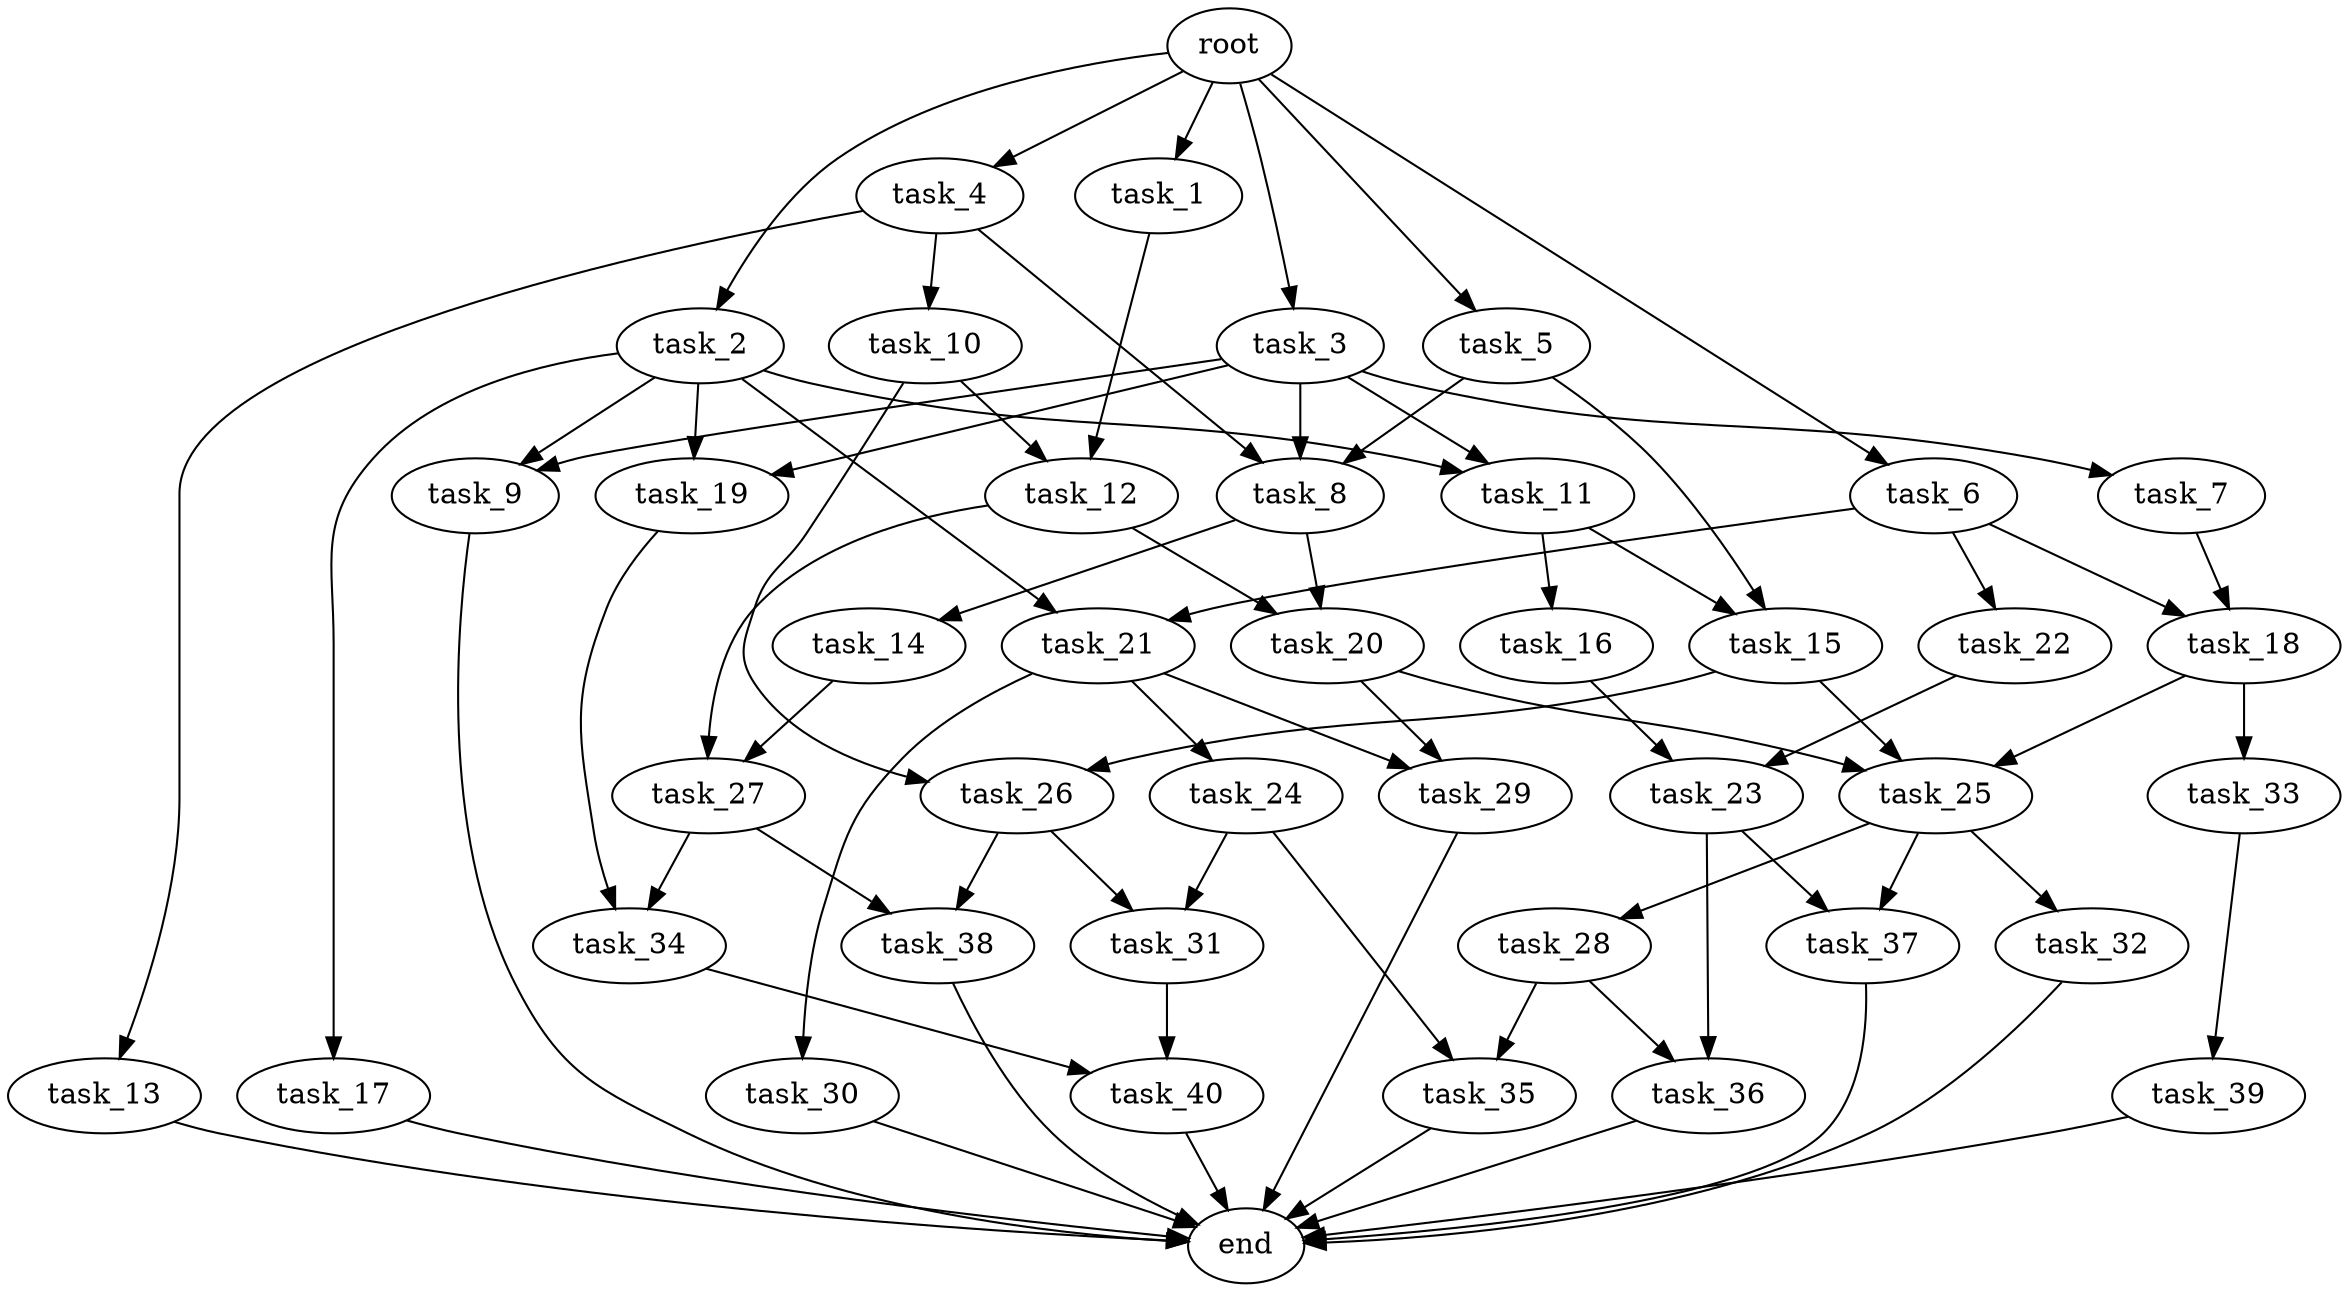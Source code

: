 digraph G {
  root [size="0.000000e+00"];
  task_1 [size="1.213709e+09"];
  task_2 [size="3.630825e+10"];
  task_3 [size="3.240095e+10"];
  task_4 [size="2.392496e+10"];
  task_5 [size="4.129317e+10"];
  task_6 [size="3.006833e+09"];
  task_7 [size="3.217195e+10"];
  task_8 [size="9.434553e+10"];
  task_9 [size="6.072488e+10"];
  task_10 [size="2.504578e+10"];
  task_11 [size="5.820465e+10"];
  task_12 [size="7.040832e+10"];
  task_13 [size="8.632439e+10"];
  task_14 [size="4.319992e+10"];
  task_15 [size="1.483550e+10"];
  task_16 [size="5.376315e+09"];
  task_17 [size="5.865433e+09"];
  task_18 [size="1.380344e+10"];
  task_19 [size="8.812465e+10"];
  task_20 [size="7.210456e+10"];
  task_21 [size="8.101323e+10"];
  task_22 [size="7.063693e+10"];
  task_23 [size="5.391210e+10"];
  task_24 [size="9.169300e+09"];
  task_25 [size="5.070449e+10"];
  task_26 [size="9.206584e+10"];
  task_27 [size="6.526530e+10"];
  task_28 [size="5.133876e+10"];
  task_29 [size="5.965039e+10"];
  task_30 [size="7.670812e+10"];
  task_31 [size="9.681492e+10"];
  task_32 [size="1.493769e+10"];
  task_33 [size="8.906938e+10"];
  task_34 [size="1.408243e+10"];
  task_35 [size="5.309254e+10"];
  task_36 [size="5.008470e+10"];
  task_37 [size="7.012079e+09"];
  task_38 [size="2.621537e+10"];
  task_39 [size="3.248292e+10"];
  task_40 [size="1.360296e+10"];
  end [size="0.000000e+00"];

  root -> task_1 [size="1.000000e-12"];
  root -> task_2 [size="1.000000e-12"];
  root -> task_3 [size="1.000000e-12"];
  root -> task_4 [size="1.000000e-12"];
  root -> task_5 [size="1.000000e-12"];
  root -> task_6 [size="1.000000e-12"];
  task_1 -> task_12 [size="3.520416e+08"];
  task_2 -> task_9 [size="3.036244e+08"];
  task_2 -> task_11 [size="2.910232e+08"];
  task_2 -> task_17 [size="5.865433e+07"];
  task_2 -> task_19 [size="4.406232e+08"];
  task_2 -> task_21 [size="4.050662e+08"];
  task_3 -> task_7 [size="3.217195e+08"];
  task_3 -> task_8 [size="3.144851e+08"];
  task_3 -> task_9 [size="3.036244e+08"];
  task_3 -> task_11 [size="2.910232e+08"];
  task_3 -> task_19 [size="4.406232e+08"];
  task_4 -> task_8 [size="3.144851e+08"];
  task_4 -> task_10 [size="2.504578e+08"];
  task_4 -> task_13 [size="8.632439e+08"];
  task_5 -> task_8 [size="3.144851e+08"];
  task_5 -> task_15 [size="7.417751e+07"];
  task_6 -> task_18 [size="6.901719e+07"];
  task_6 -> task_21 [size="4.050662e+08"];
  task_6 -> task_22 [size="7.063693e+08"];
  task_7 -> task_18 [size="6.901719e+07"];
  task_8 -> task_14 [size="4.319992e+08"];
  task_8 -> task_20 [size="3.605228e+08"];
  task_9 -> end [size="1.000000e-12"];
  task_10 -> task_12 [size="3.520416e+08"];
  task_10 -> task_26 [size="4.603292e+08"];
  task_11 -> task_15 [size="7.417751e+07"];
  task_11 -> task_16 [size="5.376315e+07"];
  task_12 -> task_20 [size="3.605228e+08"];
  task_12 -> task_27 [size="3.263265e+08"];
  task_13 -> end [size="1.000000e-12"];
  task_14 -> task_27 [size="3.263265e+08"];
  task_15 -> task_25 [size="1.690150e+08"];
  task_15 -> task_26 [size="4.603292e+08"];
  task_16 -> task_23 [size="2.695605e+08"];
  task_17 -> end [size="1.000000e-12"];
  task_18 -> task_25 [size="1.690150e+08"];
  task_18 -> task_33 [size="8.906938e+08"];
  task_19 -> task_34 [size="7.041217e+07"];
  task_20 -> task_25 [size="1.690150e+08"];
  task_20 -> task_29 [size="2.982519e+08"];
  task_21 -> task_24 [size="9.169300e+07"];
  task_21 -> task_29 [size="2.982519e+08"];
  task_21 -> task_30 [size="7.670812e+08"];
  task_22 -> task_23 [size="2.695605e+08"];
  task_23 -> task_36 [size="2.504235e+08"];
  task_23 -> task_37 [size="3.506040e+07"];
  task_24 -> task_31 [size="4.840746e+08"];
  task_24 -> task_35 [size="2.654627e+08"];
  task_25 -> task_28 [size="5.133876e+08"];
  task_25 -> task_32 [size="1.493769e+08"];
  task_25 -> task_37 [size="3.506040e+07"];
  task_26 -> task_31 [size="4.840746e+08"];
  task_26 -> task_38 [size="1.310769e+08"];
  task_27 -> task_34 [size="7.041217e+07"];
  task_27 -> task_38 [size="1.310769e+08"];
  task_28 -> task_35 [size="2.654627e+08"];
  task_28 -> task_36 [size="2.504235e+08"];
  task_29 -> end [size="1.000000e-12"];
  task_30 -> end [size="1.000000e-12"];
  task_31 -> task_40 [size="6.801479e+07"];
  task_32 -> end [size="1.000000e-12"];
  task_33 -> task_39 [size="3.248292e+08"];
  task_34 -> task_40 [size="6.801479e+07"];
  task_35 -> end [size="1.000000e-12"];
  task_36 -> end [size="1.000000e-12"];
  task_37 -> end [size="1.000000e-12"];
  task_38 -> end [size="1.000000e-12"];
  task_39 -> end [size="1.000000e-12"];
  task_40 -> end [size="1.000000e-12"];
}
